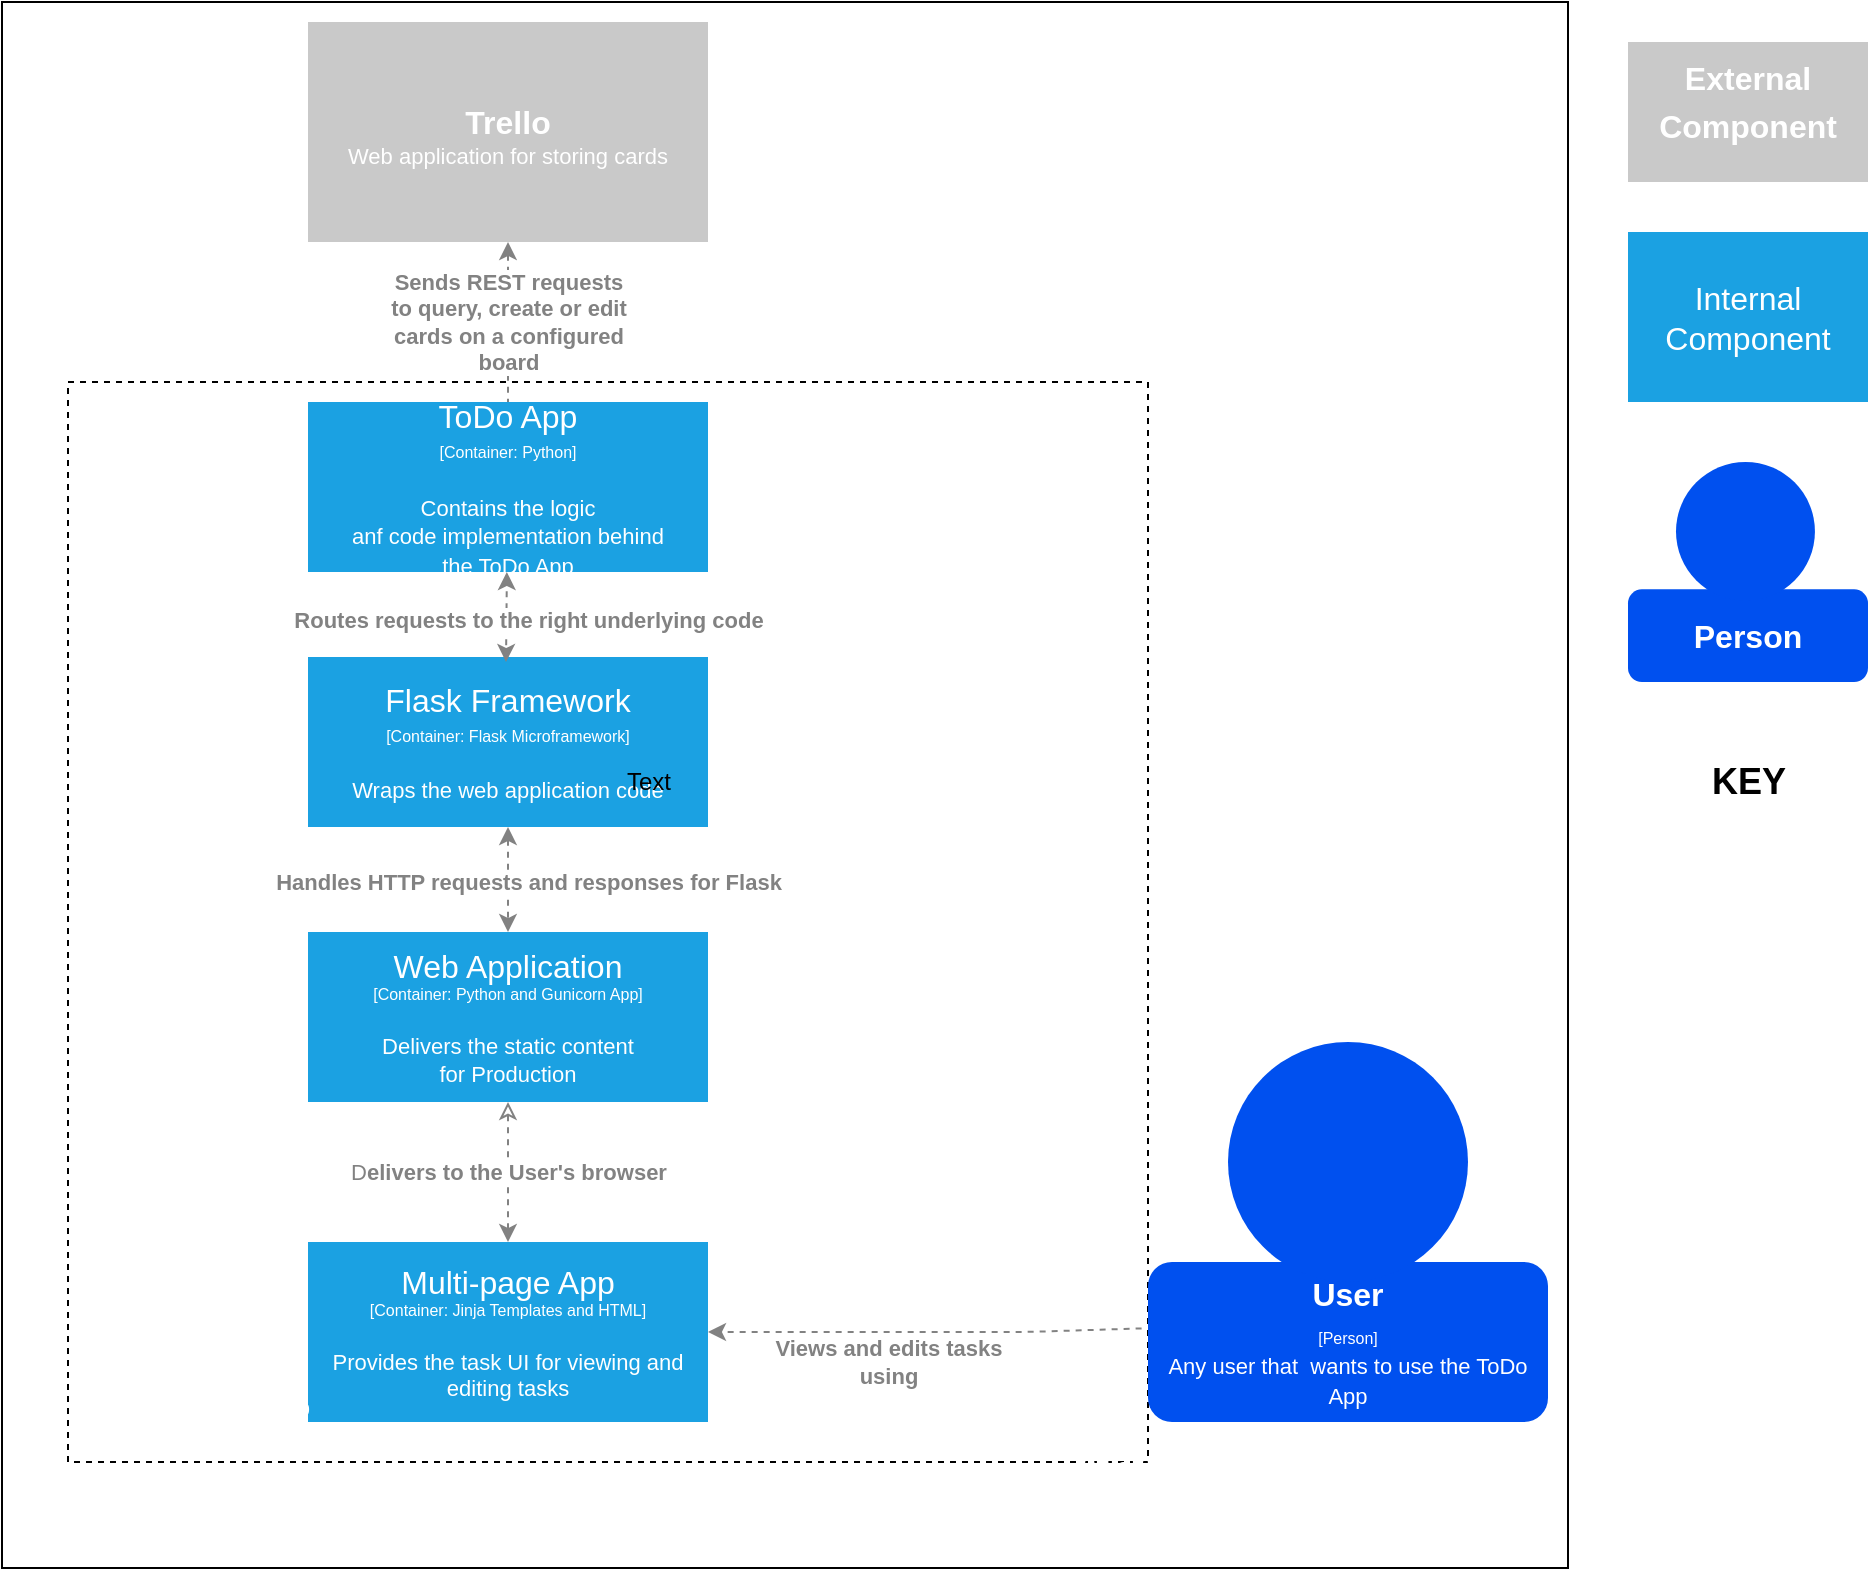 <mxfile>
    <diagram id="8_n95EOln2UsonjGVW7M" name="Page-1">
        <mxGraphModel dx="1229" dy="798" grid="1" gridSize="10" guides="1" tooltips="1" connect="1" arrows="1" fold="1" page="1" pageScale="1" pageWidth="827" pageHeight="1169" math="0" shadow="0">
            <root>
                <mxCell id="0"/>
                <mxCell id="1" parent="0"/>
                <mxCell id="8DcISqcebchj2DU5c0EA-9" value="&lt;div align=&quot;left&quot;&gt;&lt;br&gt;&lt;/div&gt;" style="whiteSpace=wrap;html=1;aspect=fixed;fontColor=#828282;gradientColor=none;fillColor=none;" parent="1" vertex="1">
                    <mxGeometry x="87" width="783" height="783" as="geometry"/>
                </mxCell>
                <mxCell id="8DcISqcebchj2DU5c0EA-15" value="" style="whiteSpace=wrap;html=1;aspect=fixed;fontColor=#828282;fillColor=none;gradientColor=none;dashed=1;imageAspect=0;resizeWidth=1;resizeHeight=1;" parent="1" vertex="1">
                    <mxGeometry x="120" y="190" width="540" height="540" as="geometry"/>
                </mxCell>
                <mxCell id="8DcISqcebchj2DU5c0EA-7" style="edgeStyle=orthogonalEdgeStyle;rounded=0;orthogonalLoop=1;jettySize=auto;html=1;fontColor=#828282;dashed=1;strokeColor=#828282;exitX=0.5;exitY=1;exitDx=0;exitDy=0;entryX=0.5;entryY=0;entryDx=0;entryDy=0;startArrow=classic;startFill=1;endArrow=classic;endFill=1;" parent="1" source="4" target="8DcISqcebchj2DU5c0EA-24" edge="1">
                    <mxGeometry relative="1" as="geometry">
                        <mxPoint x="780" y="510" as="sourcePoint"/>
                        <Array as="points"/>
                        <mxPoint x="450" y="310" as="targetPoint"/>
                    </mxGeometry>
                </mxCell>
                <mxCell id="8DcISqcebchj2DU5c0EA-8" value="&lt;div&gt;&lt;b&gt;Handles HTTP requests and responses for Flask&lt;/b&gt;&lt;/div&gt;" style="edgeLabel;html=1;align=center;verticalAlign=middle;resizable=0;points=[];fontColor=#828282;" parent="8DcISqcebchj2DU5c0EA-7" vertex="1" connectable="0">
                    <mxGeometry x="-0.169" y="-2" relative="1" as="geometry">
                        <mxPoint x="12" y="5.15" as="offset"/>
                    </mxGeometry>
                </mxCell>
                <mxCell id="8DcISqcebchj2DU5c0EA-4" value="&lt;div style=&quot;font-size: 20px&quot;&gt;&lt;font size=&quot;1&quot;&gt;&lt;b&gt;&lt;font style=&quot;font-size: 16px&quot; color=&quot;#FFFFFF&quot;&gt;Trello&lt;/font&gt;&lt;/b&gt;&lt;/font&gt;&lt;/div&gt;&lt;div style=&quot;font-size: 11px&quot;&gt;&lt;font style=&quot;font-size: 11px&quot; color=&quot;#FFFFFF&quot;&gt;Web application for storing cards&lt;br&gt;&lt;/font&gt;&lt;/div&gt;" style="rounded=0;whiteSpace=wrap;html=1;strokeColor=none;fillColor=#C9C9C9;" parent="1" vertex="1">
                    <mxGeometry x="240" y="10" width="200" height="110" as="geometry"/>
                </mxCell>
                <mxCell id="8DcISqcebchj2DU5c0EA-13" value="&lt;b&gt;&lt;font color=&quot;#ffffff&quot;&gt;Container Diagram for Todo App&lt;/font&gt;&lt;/b&gt;" style="text;html=1;strokeColor=none;fillColor=none;align=center;verticalAlign=middle;whiteSpace=wrap;rounded=0;fontColor=#828282;" parent="1" vertex="1">
                    <mxGeometry x="585" y="720" width="250" height="20" as="geometry"/>
                </mxCell>
                <mxCell id="8DcISqcebchj2DU5c0EA-16" style="edgeStyle=orthogonalEdgeStyle;rounded=0;orthogonalLoop=1;jettySize=auto;html=1;exitX=0.5;exitY=1;exitDx=0;exitDy=0;dashed=1;fontColor=#828282;strokeColor=#828282;" parent="1" source="8DcISqcebchj2DU5c0EA-15" target="8DcISqcebchj2DU5c0EA-15" edge="1">
                    <mxGeometry relative="1" as="geometry"/>
                </mxCell>
                <mxCell id="8DcISqcebchj2DU5c0EA-18" style="edgeStyle=orthogonalEdgeStyle;rounded=0;orthogonalLoop=1;jettySize=auto;html=1;exitX=0.5;exitY=1;exitDx=0;exitDy=0;dashed=1;fontColor=#828282;strokeColor=#828282;" parent="1" source="8DcISqcebchj2DU5c0EA-15" target="8DcISqcebchj2DU5c0EA-15" edge="1">
                    <mxGeometry relative="1" as="geometry"/>
                </mxCell>
                <mxCell id="8DcISqcebchj2DU5c0EA-20" value="&lt;div style=&quot;font-size: 16px&quot;&gt;Multi-page App&lt;br&gt;&lt;/div&gt;&lt;div style=&quot;font-size: 8px&quot;&gt;&lt;font style=&quot;font-size: 8px&quot;&gt;[Container: Jinja Templates and HTML]&lt;/font&gt;&lt;/div&gt;&lt;div&gt;&lt;br&gt;&lt;/div&gt;&lt;div style=&quot;font-size: 11px&quot;&gt;Provides the task UI for viewing and editing tasks&lt;br&gt;&lt;/div&gt;" style="rounded=0;whiteSpace=wrap;html=1;fillColor=#1ba1e2;fontColor=#ffffff;strokeColor=none;" parent="1" vertex="1">
                    <mxGeometry x="240" y="620" width="200" height="90" as="geometry"/>
                </mxCell>
                <mxCell id="8DcISqcebchj2DU5c0EA-21" value="&lt;div&gt;Views and edits tasks&lt;/div&gt;&lt;div&gt;using&lt;br&gt;&lt;/div&gt;" style="endArrow=classic;html=1;exitX=-0.016;exitY=0.415;exitDx=0;exitDy=0;fontStyle=1;fontColor=#828282;strokeColor=#828282;dashed=1;entryX=1;entryY=0.5;entryDx=0;entryDy=0;exitPerimeter=0;" parent="1" source="8DcISqcebchj2DU5c0EA-2" target="8DcISqcebchj2DU5c0EA-20" edge="1">
                    <mxGeometry x="0.171" y="15" width="50" height="50" relative="1" as="geometry">
                        <mxPoint x="250" y="200" as="sourcePoint"/>
                        <mxPoint x="450" y="605" as="targetPoint"/>
                        <mxPoint as="offset"/>
                        <Array as="points">
                            <mxPoint x="600" y="665"/>
                        </Array>
                    </mxGeometry>
                </mxCell>
                <mxCell id="8DcISqcebchj2DU5c0EA-23" value="" style="group" parent="1" vertex="1" connectable="0">
                    <mxGeometry x="660" y="520" width="200" height="190" as="geometry"/>
                </mxCell>
                <mxCell id="8DcISqcebchj2DU5c0EA-2" value="&lt;div style=&quot;font-size: 16px&quot;&gt;&lt;b&gt;User&lt;br&gt;&lt;/b&gt;&lt;/div&gt;&lt;div style=&quot;font-size: 16px&quot;&gt;&lt;font style=&quot;font-size: 8px&quot;&gt;[Person]&lt;/font&gt;&lt;b&gt;&lt;br&gt;&lt;/b&gt;&lt;/div&gt;&lt;div&gt;&lt;font style=&quot;font-size: 11px&quot;&gt;Any user that&amp;nbsp; wants to use the ToDo App&lt;/font&gt;&lt;br&gt;&lt;b&gt;&lt;/b&gt;&lt;/div&gt;" style="rounded=1;whiteSpace=wrap;html=1;fillColor=#0050ef;fontColor=#ffffff;strokeColor=none;" parent="8DcISqcebchj2DU5c0EA-23" vertex="1">
                    <mxGeometry y="110" width="200" height="80" as="geometry"/>
                </mxCell>
                <mxCell id="8DcISqcebchj2DU5c0EA-3" value="" style="ellipse;whiteSpace=wrap;html=1;aspect=fixed;fillColor=#0050ef;fontColor=#ffffff;strokeColor=none;" parent="8DcISqcebchj2DU5c0EA-23" vertex="1">
                    <mxGeometry x="40" width="120" height="120" as="geometry"/>
                </mxCell>
                <mxCell id="8DcISqcebchj2DU5c0EA-24" value="&lt;div style=&quot;font-size: 16px&quot;&gt;Web Application&lt;br&gt;&lt;/div&gt;&lt;div style=&quot;font-size: 8px&quot;&gt;&lt;font style=&quot;font-size: 8px&quot;&gt;[Container: Python and Gunicorn App]&lt;/font&gt;&lt;/div&gt;&lt;div&gt;&lt;br&gt;&lt;/div&gt;&lt;div style=&quot;font-size: 11px&quot;&gt;&lt;font style=&quot;font-size: 11px&quot;&gt;Delivers the static content &lt;br&gt;&lt;/font&gt;&lt;/div&gt;&lt;font style=&quot;font-size: 11px&quot;&gt;for Production&lt;/font&gt;" style="rounded=0;whiteSpace=wrap;html=1;fillColor=#1ba1e2;fontColor=#ffffff;strokeColor=none;" parent="1" vertex="1">
                    <mxGeometry x="240" y="465" width="200" height="85" as="geometry"/>
                </mxCell>
                <mxCell id="8DcISqcebchj2DU5c0EA-32" value="&lt;div&gt;D&lt;b&gt;elivers to the User's&amp;nbsp;&lt;/b&gt;&lt;b&gt;browser&lt;/b&gt;&lt;/div&gt;" style="endArrow=classic;html=1;dashed=1;fontColor=#828282;strokeColor=#828282;entryX=0.5;entryY=1;entryDx=0;entryDy=0;exitX=0.5;exitY=0;exitDx=0;exitDy=0;startArrow=classic;startFill=1;endFill=0;" parent="1" source="8DcISqcebchj2DU5c0EA-20" target="8DcISqcebchj2DU5c0EA-24" edge="1">
                    <mxGeometry width="50" height="50" relative="1" as="geometry">
                        <mxPoint x="160" y="440" as="sourcePoint"/>
                        <mxPoint x="210" y="390" as="targetPoint"/>
                        <Array as="points"/>
                    </mxGeometry>
                </mxCell>
                <mxCell id="8DcISqcebchj2DU5c0EA-34" value="&lt;div&gt;&lt;font color=&quot;#ffffff&quot;&gt;ToDo App&lt;/font&gt;&lt;/div&gt;&lt;div&gt;&lt;font color=&quot;#ffffff&quot;&gt;[Software System]&lt;/font&gt;&lt;br&gt;&lt;/div&gt;" style="text;html=1;strokeColor=none;fillColor=none;align=center;verticalAlign=middle;whiteSpace=wrap;rounded=0;dashed=1;fontColor=#828282;" parent="1" vertex="1">
                    <mxGeometry x="140" y="700" width="150" height="20" as="geometry"/>
                </mxCell>
                <mxCell id="3" value="&lt;div&gt;&lt;span style=&quot;font-size: 16px&quot;&gt;ToDo App&lt;/span&gt;&lt;/div&gt;&lt;div&gt;&lt;span style=&quot;font-size: 8px&quot;&gt;[Container: Python]&lt;/span&gt;&lt;br&gt;&lt;/div&gt;&lt;div&gt;&lt;br&gt;&lt;/div&gt;&lt;div style=&quot;font-size: 11px&quot;&gt;&lt;/div&gt;&lt;font style=&quot;font-size: 11px&quot;&gt;Contains the logic &lt;br&gt;anf code implementation behind&lt;br&gt;the ToDo App&lt;br&gt;&lt;/font&gt;" style="rounded=0;whiteSpace=wrap;html=1;fillColor=#1ba1e2;fontColor=#ffffff;strokeColor=none;" vertex="1" parent="1">
                    <mxGeometry x="240" y="200" width="200" height="85" as="geometry"/>
                </mxCell>
                <mxCell id="5" style="edgeStyle=orthogonalEdgeStyle;rounded=0;orthogonalLoop=1;jettySize=auto;html=1;fontColor=#828282;dashed=1;strokeColor=#828282;exitX=0.5;exitY=1;exitDx=0;exitDy=0;entryX=0.5;entryY=0;entryDx=0;entryDy=0;startArrow=classic;startFill=1;endArrow=none;endFill=0;" edge="1" parent="1" source="8DcISqcebchj2DU5c0EA-4" target="3">
                    <mxGeometry relative="1" as="geometry">
                        <mxPoint x="336" y="150" as="sourcePoint"/>
                        <Array as="points"/>
                        <mxPoint x="350" y="440" as="targetPoint"/>
                    </mxGeometry>
                </mxCell>
                <mxCell id="6" value="&lt;div&gt;&lt;b&gt;Sends REST requests&lt;/b&gt;&lt;/div&gt;&lt;div&gt;&lt;b&gt; to query, create or edit &lt;br&gt;&lt;/b&gt;&lt;/div&gt;&lt;div&gt;&lt;b&gt;cards on a configured&lt;/b&gt;&lt;/div&gt;&lt;div&gt;&lt;b&gt;board&lt;br&gt;&lt;/b&gt;&lt;/div&gt;" style="edgeLabel;html=1;align=center;verticalAlign=middle;resizable=0;points=[];fontColor=#828282;" vertex="1" connectable="0" parent="5">
                    <mxGeometry x="-0.169" y="-2" relative="1" as="geometry">
                        <mxPoint x="2" y="7.06" as="offset"/>
                    </mxGeometry>
                </mxCell>
                <mxCell id="4" value="&lt;div&gt;&lt;span style=&quot;font-size: 16px&quot;&gt;Flask Framework&lt;/span&gt;&lt;/div&gt;&lt;div&gt;&lt;span style=&quot;font-size: 8px&quot;&gt;[Container: Flask Microframework]&lt;/span&gt;&lt;br&gt;&lt;/div&gt;&lt;div&gt;&lt;br&gt;&lt;/div&gt;&lt;div style=&quot;font-size: 11px&quot;&gt;Wraps the web application code&lt;/div&gt;" style="rounded=0;whiteSpace=wrap;html=1;fillColor=#1ba1e2;fontColor=#ffffff;strokeColor=none;" vertex="1" parent="1">
                    <mxGeometry x="240" y="327.5" width="200" height="85" as="geometry"/>
                </mxCell>
                <mxCell id="9" style="edgeStyle=orthogonalEdgeStyle;rounded=0;orthogonalLoop=1;jettySize=auto;html=1;fontColor=#828282;dashed=1;strokeColor=#828282;exitX=0.5;exitY=1;exitDx=0;exitDy=0;startArrow=classic;startFill=1;endArrow=classic;endFill=1;" edge="1" parent="1">
                    <mxGeometry relative="1" as="geometry">
                        <mxPoint x="339.41" y="285" as="sourcePoint"/>
                        <Array as="points">
                            <mxPoint x="339" y="290"/>
                            <mxPoint x="339" y="290"/>
                        </Array>
                        <mxPoint x="339" y="330" as="targetPoint"/>
                    </mxGeometry>
                </mxCell>
                <mxCell id="10" value="&lt;div&gt;&lt;b&gt;Routes requests to the&amp;nbsp;&lt;/b&gt;&lt;b&gt;right underlying code&lt;/b&gt;&lt;/div&gt;" style="edgeLabel;html=1;align=center;verticalAlign=middle;resizable=0;points=[];fontColor=#828282;" vertex="1" connectable="0" parent="9">
                    <mxGeometry x="-0.169" y="-2" relative="1" as="geometry">
                        <mxPoint x="12" y="5.15" as="offset"/>
                    </mxGeometry>
                </mxCell>
                <mxCell id="11" value="Text" style="text;html=1;resizable=0;autosize=1;align=center;verticalAlign=middle;points=[];fillColor=none;strokeColor=none;rounded=0;" vertex="1" parent="1">
                    <mxGeometry x="390" y="380" width="40" height="20" as="geometry"/>
                </mxCell>
                <mxCell id="13" value="&lt;div&gt;&lt;/div&gt;&lt;font&gt;&lt;span style=&quot;font-size: 16px&quot;&gt;Internal Component&lt;/span&gt;&lt;br&gt;&lt;/font&gt;" style="rounded=0;whiteSpace=wrap;html=1;fillColor=#1ba1e2;fontColor=#ffffff;strokeColor=none;" vertex="1" parent="1">
                    <mxGeometry x="900" y="115" width="120" height="85" as="geometry"/>
                </mxCell>
                <mxCell id="14" value="&lt;div style=&quot;font-size: 20px&quot;&gt;&lt;font size=&quot;1&quot;&gt;&lt;b&gt;&lt;font style=&quot;font-size: 16px&quot; color=&quot;#FFFFFF&quot;&gt;External Component&lt;/font&gt;&lt;/b&gt;&lt;/font&gt;&lt;/div&gt;&lt;div style=&quot;font-size: 11px&quot;&gt;&lt;font style=&quot;font-size: 11px&quot; color=&quot;#FFFFFF&quot;&gt;&lt;br&gt;&lt;/font&gt;&lt;/div&gt;" style="rounded=0;whiteSpace=wrap;html=1;strokeColor=none;fillColor=#C9C9C9;" vertex="1" parent="1">
                    <mxGeometry x="900" y="20" width="120" height="70" as="geometry"/>
                </mxCell>
                <mxCell id="15" value="" style="group" vertex="1" connectable="0" parent="1">
                    <mxGeometry x="900" y="230" width="120" height="110" as="geometry"/>
                </mxCell>
                <mxCell id="16" value="&lt;div style=&quot;font-size: 16px&quot;&gt;&lt;b&gt;Person&lt;/b&gt;&lt;/div&gt;&lt;div&gt;&lt;b&gt;&lt;/b&gt;&lt;/div&gt;" style="rounded=1;whiteSpace=wrap;html=1;fillColor=#0050ef;fontColor=#ffffff;strokeColor=none;" vertex="1" parent="15">
                    <mxGeometry y="63.684" width="120" height="46.316" as="geometry"/>
                </mxCell>
                <mxCell id="17" value="" style="ellipse;whiteSpace=wrap;html=1;aspect=fixed;fillColor=#0050ef;fontColor=#ffffff;strokeColor=none;" vertex="1" parent="15">
                    <mxGeometry x="24" width="69.474" height="69.474" as="geometry"/>
                </mxCell>
                <mxCell id="18" value="&lt;b&gt;&lt;font style=&quot;font-size: 18px&quot;&gt;KEY&lt;/font&gt;&lt;/b&gt;" style="text;html=1;resizable=0;autosize=1;align=center;verticalAlign=middle;points=[];fillColor=none;strokeColor=none;rounded=0;" vertex="1" parent="1">
                    <mxGeometry x="935" y="380" width="50" height="20" as="geometry"/>
                </mxCell>
            </root>
        </mxGraphModel>
    </diagram>
</mxfile>